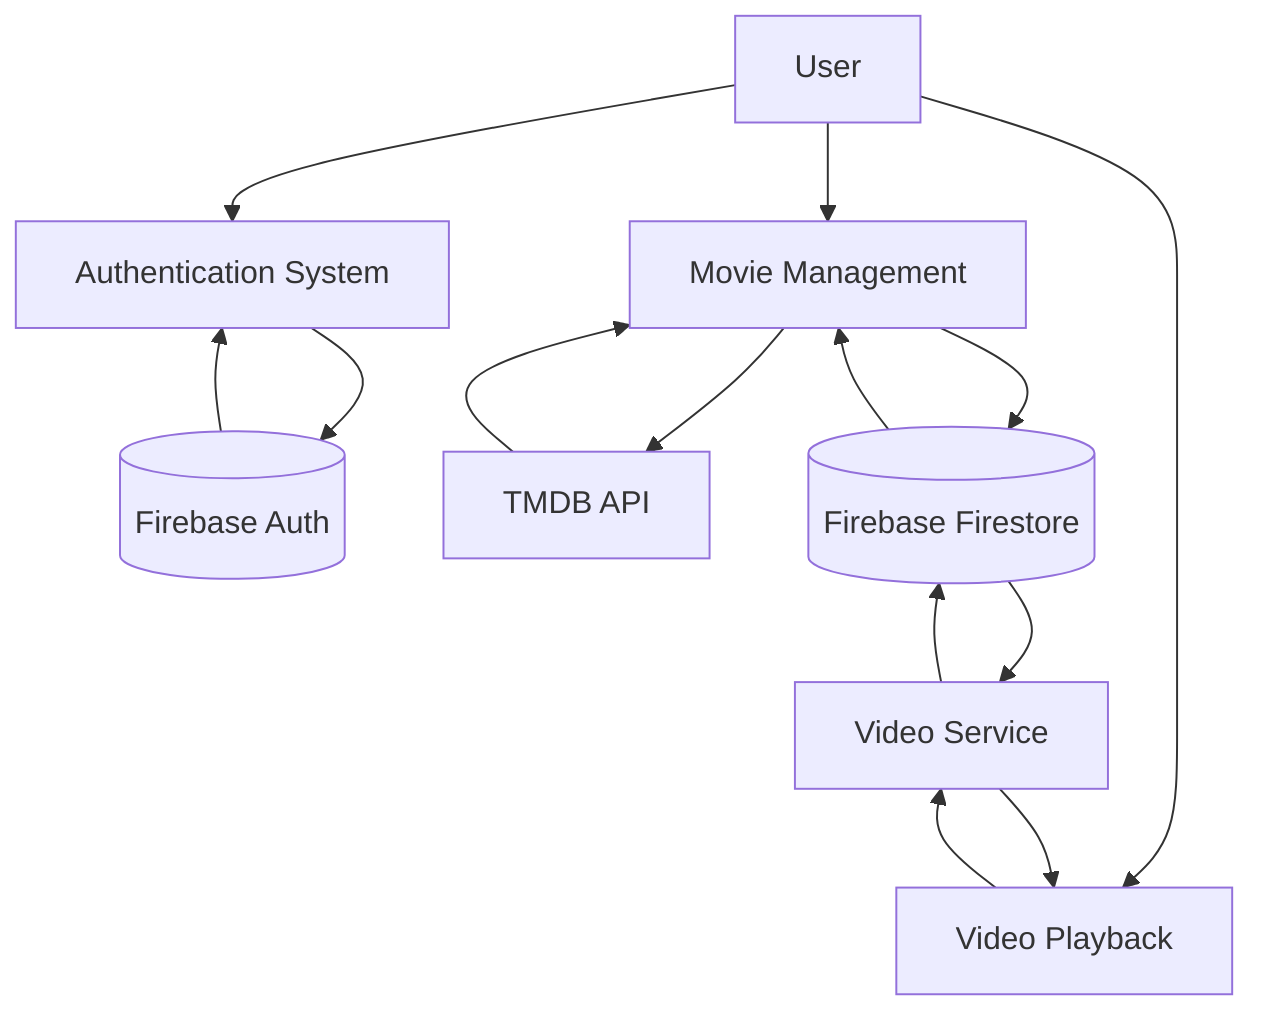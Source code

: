 flowchart TD
    User["User"] --> Auth["Authentication System"] & Movies["Movie Management"] & Video["Video Playback"]
    Auth --> DB[("Firebase Auth")]
    Movies --> TMDB["TMDB API"] & Collection[("Firebase Firestore")]
    Video --> VideoService["Video Service"]
    DB --> Auth
    TMDB --> Movies
    Collection --> Movies & VideoService
    VideoService --> Video & Collection